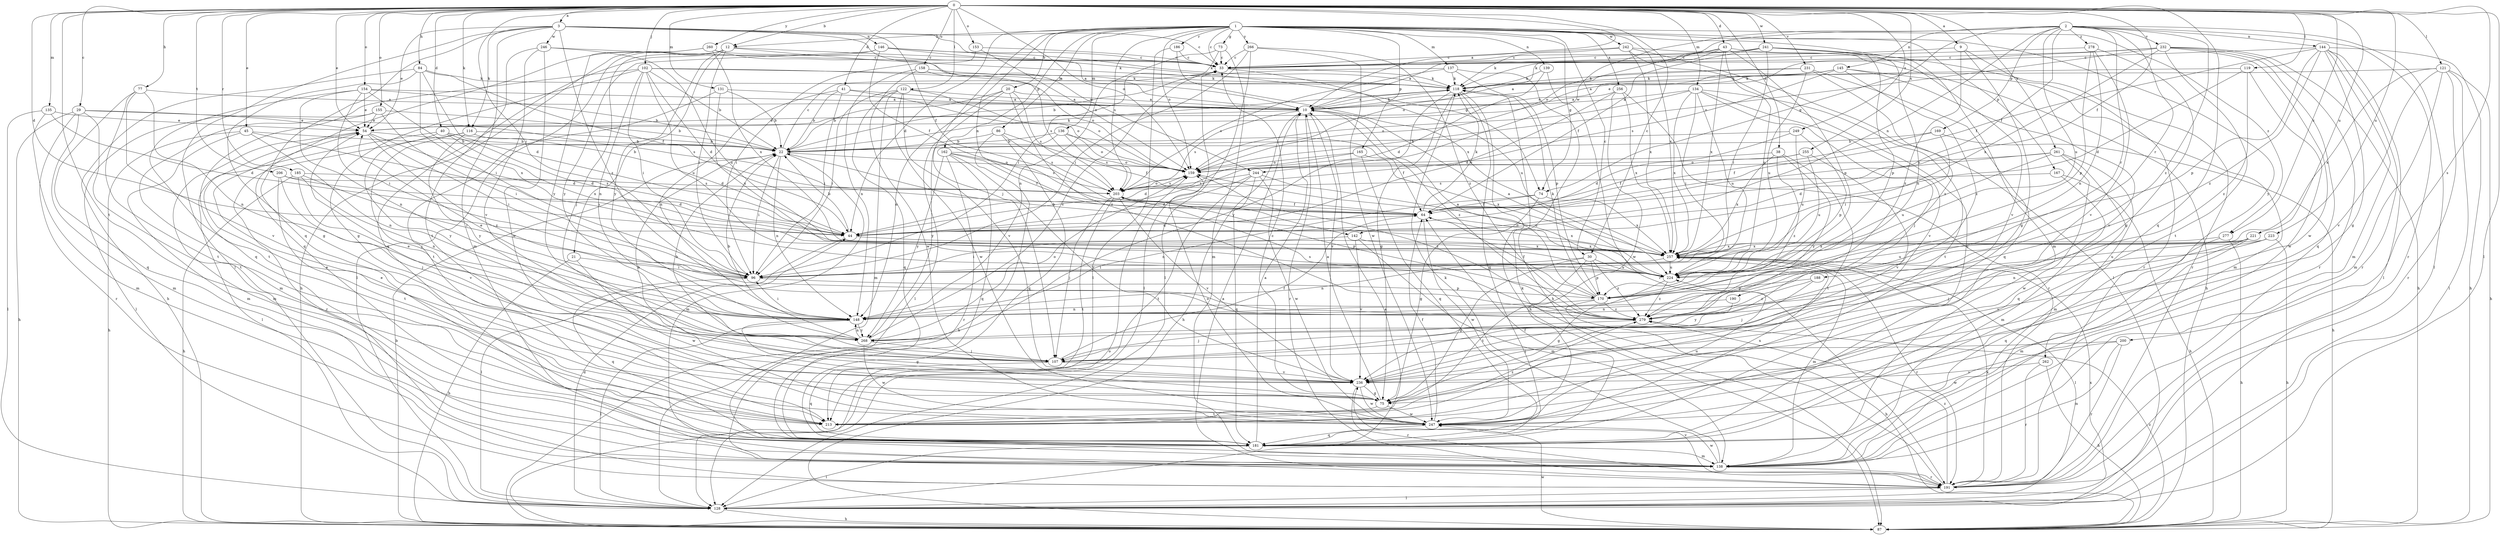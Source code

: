 strict digraph  {
0;
1;
2;
3;
9;
10;
12;
20;
21;
22;
29;
30;
33;
38;
40;
41;
43;
44;
45;
54;
64;
73;
74;
75;
77;
84;
86;
87;
96;
102;
107;
116;
118;
119;
121;
122;
128;
131;
134;
135;
136;
137;
138;
139;
142;
144;
145;
146;
148;
153;
154;
155;
158;
159;
162;
165;
167;
169;
170;
181;
185;
186;
188;
190;
191;
200;
203;
206;
213;
221;
223;
224;
231;
232;
236;
241;
242;
244;
246;
247;
249;
255;
256;
257;
260;
261;
262;
266;
268;
277;
278;
279;
0 -> 3  [label=a];
0 -> 9  [label=a];
0 -> 10  [label=a];
0 -> 12  [label=b];
0 -> 29  [label=c];
0 -> 30  [label=c];
0 -> 38  [label=d];
0 -> 40  [label=d];
0 -> 41  [label=d];
0 -> 43  [label=d];
0 -> 44  [label=d];
0 -> 45  [label=e];
0 -> 54  [label=e];
0 -> 64  [label=f];
0 -> 77  [label=h];
0 -> 84  [label=h];
0 -> 96  [label=i];
0 -> 102  [label=j];
0 -> 116  [label=k];
0 -> 119  [label=l];
0 -> 121  [label=l];
0 -> 122  [label=l];
0 -> 128  [label=l];
0 -> 131  [label=m];
0 -> 134  [label=m];
0 -> 135  [label=m];
0 -> 153  [label=o];
0 -> 154  [label=o];
0 -> 155  [label=o];
0 -> 158  [label=o];
0 -> 159  [label=o];
0 -> 181  [label=q];
0 -> 185  [label=r];
0 -> 200  [label=s];
0 -> 206  [label=t];
0 -> 213  [label=t];
0 -> 221  [label=u];
0 -> 223  [label=u];
0 -> 231  [label=v];
0 -> 241  [label=w];
0 -> 249  [label=x];
0 -> 255  [label=x];
0 -> 260  [label=y];
0 -> 261  [label=y];
0 -> 277  [label=z];
1 -> 12  [label=b];
1 -> 20  [label=b];
1 -> 30  [label=c];
1 -> 33  [label=c];
1 -> 44  [label=d];
1 -> 73  [label=g];
1 -> 74  [label=g];
1 -> 86  [label=h];
1 -> 107  [label=j];
1 -> 136  [label=m];
1 -> 137  [label=m];
1 -> 138  [label=m];
1 -> 139  [label=n];
1 -> 142  [label=n];
1 -> 159  [label=o];
1 -> 162  [label=p];
1 -> 165  [label=p];
1 -> 167  [label=p];
1 -> 186  [label=r];
1 -> 203  [label=s];
1 -> 242  [label=w];
1 -> 256  [label=x];
1 -> 257  [label=x];
1 -> 262  [label=y];
1 -> 266  [label=y];
1 -> 277  [label=z];
2 -> 64  [label=f];
2 -> 74  [label=g];
2 -> 128  [label=l];
2 -> 142  [label=n];
2 -> 144  [label=n];
2 -> 145  [label=n];
2 -> 159  [label=o];
2 -> 169  [label=p];
2 -> 188  [label=r];
2 -> 190  [label=r];
2 -> 191  [label=r];
2 -> 224  [label=u];
2 -> 232  [label=v];
2 -> 244  [label=w];
2 -> 278  [label=z];
2 -> 279  [label=z];
3 -> 33  [label=c];
3 -> 54  [label=e];
3 -> 64  [label=f];
3 -> 74  [label=g];
3 -> 116  [label=k];
3 -> 128  [label=l];
3 -> 138  [label=m];
3 -> 146  [label=n];
3 -> 181  [label=q];
3 -> 244  [label=w];
3 -> 246  [label=w];
3 -> 279  [label=z];
9 -> 33  [label=c];
9 -> 75  [label=g];
9 -> 191  [label=r];
9 -> 279  [label=z];
10 -> 54  [label=e];
10 -> 87  [label=h];
10 -> 118  [label=k];
10 -> 191  [label=r];
10 -> 203  [label=s];
10 -> 236  [label=v];
10 -> 279  [label=z];
12 -> 21  [label=b];
12 -> 33  [label=c];
12 -> 87  [label=h];
12 -> 96  [label=i];
12 -> 107  [label=j];
12 -> 118  [label=k];
12 -> 128  [label=l];
12 -> 268  [label=y];
20 -> 10  [label=a];
20 -> 22  [label=b];
20 -> 128  [label=l];
20 -> 148  [label=n];
20 -> 203  [label=s];
20 -> 279  [label=z];
21 -> 87  [label=h];
21 -> 96  [label=i];
21 -> 247  [label=w];
22 -> 33  [label=c];
22 -> 96  [label=i];
22 -> 118  [label=k];
22 -> 138  [label=m];
22 -> 148  [label=n];
22 -> 159  [label=o];
29 -> 54  [label=e];
29 -> 87  [label=h];
29 -> 138  [label=m];
29 -> 191  [label=r];
29 -> 203  [label=s];
29 -> 213  [label=t];
30 -> 75  [label=g];
30 -> 148  [label=n];
30 -> 170  [label=p];
30 -> 213  [label=t];
30 -> 224  [label=u];
30 -> 279  [label=z];
33 -> 118  [label=k];
33 -> 128  [label=l];
33 -> 224  [label=u];
38 -> 159  [label=o];
38 -> 213  [label=t];
38 -> 257  [label=x];
38 -> 268  [label=y];
38 -> 279  [label=z];
40 -> 22  [label=b];
40 -> 44  [label=d];
40 -> 128  [label=l];
40 -> 257  [label=x];
40 -> 268  [label=y];
41 -> 10  [label=a];
41 -> 22  [label=b];
41 -> 96  [label=i];
41 -> 148  [label=n];
41 -> 159  [label=o];
43 -> 10  [label=a];
43 -> 33  [label=c];
43 -> 159  [label=o];
43 -> 170  [label=p];
43 -> 224  [label=u];
43 -> 236  [label=v];
43 -> 257  [label=x];
44 -> 22  [label=b];
44 -> 128  [label=l];
44 -> 257  [label=x];
45 -> 22  [label=b];
45 -> 87  [label=h];
45 -> 138  [label=m];
45 -> 148  [label=n];
45 -> 224  [label=u];
54 -> 22  [label=b];
54 -> 44  [label=d];
54 -> 96  [label=i];
54 -> 138  [label=m];
54 -> 279  [label=z];
64 -> 44  [label=d];
64 -> 118  [label=k];
64 -> 247  [label=w];
64 -> 257  [label=x];
73 -> 33  [label=c];
73 -> 96  [label=i];
73 -> 138  [label=m];
73 -> 148  [label=n];
74 -> 64  [label=f];
74 -> 75  [label=g];
74 -> 148  [label=n];
74 -> 257  [label=x];
75 -> 10  [label=a];
75 -> 33  [label=c];
75 -> 54  [label=e];
75 -> 213  [label=t];
75 -> 247  [label=w];
77 -> 10  [label=a];
77 -> 148  [label=n];
77 -> 181  [label=q];
77 -> 213  [label=t];
77 -> 236  [label=v];
84 -> 44  [label=d];
84 -> 64  [label=f];
84 -> 75  [label=g];
84 -> 87  [label=h];
84 -> 96  [label=i];
84 -> 118  [label=k];
86 -> 22  [label=b];
86 -> 64  [label=f];
86 -> 87  [label=h];
86 -> 181  [label=q];
86 -> 203  [label=s];
87 -> 22  [label=b];
87 -> 159  [label=o];
87 -> 247  [label=w];
87 -> 279  [label=z];
96 -> 170  [label=p];
96 -> 181  [label=q];
102 -> 22  [label=b];
102 -> 44  [label=d];
102 -> 75  [label=g];
102 -> 96  [label=i];
102 -> 118  [label=k];
102 -> 148  [label=n];
102 -> 159  [label=o];
102 -> 181  [label=q];
102 -> 224  [label=u];
107 -> 22  [label=b];
107 -> 54  [label=e];
107 -> 64  [label=f];
107 -> 181  [label=q];
107 -> 236  [label=v];
116 -> 22  [label=b];
116 -> 44  [label=d];
116 -> 107  [label=j];
116 -> 191  [label=r];
116 -> 268  [label=y];
118 -> 10  [label=a];
118 -> 75  [label=g];
118 -> 87  [label=h];
118 -> 181  [label=q];
118 -> 268  [label=y];
119 -> 44  [label=d];
119 -> 118  [label=k];
119 -> 247  [label=w];
119 -> 279  [label=z];
121 -> 87  [label=h];
121 -> 118  [label=k];
121 -> 128  [label=l];
121 -> 138  [label=m];
121 -> 191  [label=r];
121 -> 236  [label=v];
121 -> 257  [label=x];
122 -> 10  [label=a];
122 -> 96  [label=i];
122 -> 138  [label=m];
122 -> 159  [label=o];
122 -> 181  [label=q];
122 -> 236  [label=v];
122 -> 247  [label=w];
128 -> 10  [label=a];
128 -> 44  [label=d];
128 -> 87  [label=h];
128 -> 257  [label=x];
131 -> 10  [label=a];
131 -> 22  [label=b];
131 -> 213  [label=t];
131 -> 224  [label=u];
134 -> 10  [label=a];
134 -> 96  [label=i];
134 -> 107  [label=j];
134 -> 159  [label=o];
134 -> 213  [label=t];
134 -> 224  [label=u];
134 -> 236  [label=v];
134 -> 257  [label=x];
135 -> 44  [label=d];
135 -> 54  [label=e];
135 -> 128  [label=l];
135 -> 138  [label=m];
136 -> 22  [label=b];
136 -> 64  [label=f];
136 -> 159  [label=o];
136 -> 203  [label=s];
136 -> 268  [label=y];
137 -> 22  [label=b];
137 -> 87  [label=h];
137 -> 118  [label=k];
137 -> 170  [label=p];
137 -> 203  [label=s];
138 -> 118  [label=k];
138 -> 191  [label=r];
138 -> 247  [label=w];
139 -> 44  [label=d];
139 -> 118  [label=k];
139 -> 191  [label=r];
142 -> 96  [label=i];
142 -> 138  [label=m];
142 -> 236  [label=v];
142 -> 257  [label=x];
144 -> 33  [label=c];
144 -> 64  [label=f];
144 -> 75  [label=g];
144 -> 87  [label=h];
144 -> 128  [label=l];
144 -> 138  [label=m];
144 -> 170  [label=p];
144 -> 191  [label=r];
144 -> 279  [label=z];
145 -> 10  [label=a];
145 -> 54  [label=e];
145 -> 118  [label=k];
145 -> 138  [label=m];
145 -> 203  [label=s];
145 -> 236  [label=v];
145 -> 279  [label=z];
146 -> 10  [label=a];
146 -> 33  [label=c];
146 -> 64  [label=f];
146 -> 118  [label=k];
146 -> 181  [label=q];
146 -> 268  [label=y];
148 -> 54  [label=e];
148 -> 75  [label=g];
148 -> 96  [label=i];
148 -> 128  [label=l];
148 -> 268  [label=y];
153 -> 33  [label=c];
153 -> 96  [label=i];
153 -> 159  [label=o];
154 -> 10  [label=a];
154 -> 22  [label=b];
154 -> 54  [label=e];
154 -> 96  [label=i];
154 -> 148  [label=n];
154 -> 213  [label=t];
154 -> 257  [label=x];
155 -> 22  [label=b];
155 -> 54  [label=e];
155 -> 96  [label=i];
155 -> 128  [label=l];
155 -> 138  [label=m];
158 -> 118  [label=k];
158 -> 148  [label=n];
158 -> 203  [label=s];
158 -> 247  [label=w];
159 -> 203  [label=s];
159 -> 279  [label=z];
162 -> 64  [label=f];
162 -> 159  [label=o];
162 -> 181  [label=q];
162 -> 191  [label=r];
162 -> 203  [label=s];
162 -> 236  [label=v];
162 -> 268  [label=y];
165 -> 44  [label=d];
165 -> 159  [label=o];
165 -> 181  [label=q];
165 -> 257  [label=x];
167 -> 87  [label=h];
167 -> 138  [label=m];
167 -> 203  [label=s];
169 -> 22  [label=b];
169 -> 64  [label=f];
169 -> 87  [label=h];
169 -> 96  [label=i];
170 -> 10  [label=a];
170 -> 64  [label=f];
170 -> 87  [label=h];
170 -> 118  [label=k];
170 -> 148  [label=n];
170 -> 279  [label=z];
181 -> 10  [label=a];
181 -> 64  [label=f];
181 -> 128  [label=l];
181 -> 138  [label=m];
185 -> 87  [label=h];
185 -> 96  [label=i];
185 -> 148  [label=n];
185 -> 203  [label=s];
185 -> 236  [label=v];
186 -> 33  [label=c];
186 -> 128  [label=l];
186 -> 257  [label=x];
188 -> 107  [label=j];
188 -> 170  [label=p];
188 -> 279  [label=z];
190 -> 148  [label=n];
190 -> 268  [label=y];
191 -> 10  [label=a];
191 -> 118  [label=k];
191 -> 128  [label=l];
191 -> 236  [label=v];
191 -> 257  [label=x];
191 -> 279  [label=z];
200 -> 107  [label=j];
200 -> 138  [label=m];
200 -> 191  [label=r];
200 -> 247  [label=w];
203 -> 64  [label=f];
203 -> 107  [label=j];
203 -> 159  [label=o];
203 -> 170  [label=p];
203 -> 213  [label=t];
203 -> 236  [label=v];
206 -> 44  [label=d];
206 -> 107  [label=j];
206 -> 203  [label=s];
206 -> 213  [label=t];
213 -> 279  [label=z];
221 -> 107  [label=j];
221 -> 138  [label=m];
221 -> 224  [label=u];
221 -> 236  [label=v];
221 -> 257  [label=x];
223 -> 87  [label=h];
223 -> 148  [label=n];
223 -> 224  [label=u];
223 -> 257  [label=x];
224 -> 10  [label=a];
224 -> 75  [label=g];
224 -> 159  [label=o];
224 -> 279  [label=z];
231 -> 10  [label=a];
231 -> 118  [label=k];
231 -> 181  [label=q];
231 -> 224  [label=u];
231 -> 279  [label=z];
232 -> 33  [label=c];
232 -> 54  [label=e];
232 -> 87  [label=h];
232 -> 159  [label=o];
232 -> 181  [label=q];
232 -> 191  [label=r];
232 -> 213  [label=t];
232 -> 247  [label=w];
232 -> 257  [label=x];
236 -> 22  [label=b];
236 -> 75  [label=g];
236 -> 191  [label=r];
236 -> 247  [label=w];
241 -> 33  [label=c];
241 -> 64  [label=f];
241 -> 96  [label=i];
241 -> 118  [label=k];
241 -> 148  [label=n];
241 -> 170  [label=p];
241 -> 191  [label=r];
242 -> 33  [label=c];
242 -> 87  [label=h];
242 -> 118  [label=k];
242 -> 128  [label=l];
242 -> 181  [label=q];
242 -> 257  [label=x];
244 -> 44  [label=d];
244 -> 181  [label=q];
244 -> 203  [label=s];
244 -> 213  [label=t];
244 -> 224  [label=u];
244 -> 247  [label=w];
246 -> 33  [label=c];
246 -> 213  [label=t];
246 -> 224  [label=u];
246 -> 236  [label=v];
246 -> 247  [label=w];
247 -> 54  [label=e];
247 -> 64  [label=f];
247 -> 159  [label=o];
247 -> 181  [label=q];
247 -> 224  [label=u];
247 -> 257  [label=x];
249 -> 22  [label=b];
249 -> 44  [label=d];
249 -> 170  [label=p];
249 -> 224  [label=u];
255 -> 64  [label=f];
255 -> 159  [label=o];
255 -> 224  [label=u];
255 -> 236  [label=v];
256 -> 10  [label=a];
256 -> 44  [label=d];
256 -> 191  [label=r];
256 -> 247  [label=w];
256 -> 257  [label=x];
257 -> 22  [label=b];
257 -> 96  [label=i];
257 -> 128  [label=l];
257 -> 138  [label=m];
257 -> 191  [label=r];
257 -> 224  [label=u];
260 -> 10  [label=a];
260 -> 33  [label=c];
260 -> 181  [label=q];
260 -> 257  [label=x];
260 -> 268  [label=y];
261 -> 44  [label=d];
261 -> 138  [label=m];
261 -> 159  [label=o];
261 -> 181  [label=q];
261 -> 224  [label=u];
261 -> 247  [label=w];
262 -> 87  [label=h];
262 -> 191  [label=r];
262 -> 236  [label=v];
266 -> 33  [label=c];
266 -> 96  [label=i];
266 -> 128  [label=l];
266 -> 247  [label=w];
266 -> 279  [label=z];
268 -> 22  [label=b];
268 -> 33  [label=c];
268 -> 107  [label=j];
268 -> 148  [label=n];
268 -> 159  [label=o];
268 -> 247  [label=w];
277 -> 87  [label=h];
277 -> 181  [label=q];
277 -> 257  [label=x];
278 -> 33  [label=c];
278 -> 75  [label=g];
278 -> 148  [label=n];
278 -> 170  [label=p];
278 -> 236  [label=v];
279 -> 107  [label=j];
279 -> 203  [label=s];
}
